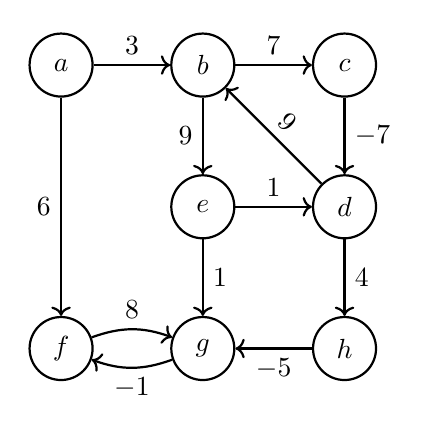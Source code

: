 \begin{tikzpicture}[style=thick,scale=0.9]
\tikzstyle{vertex}=[draw, circle, fill=white, inner sep=0pt, minimum size=8mm]

\node[vertex] (A) at (-2, 2) {$a$};
\node[vertex] (B) at ( 0, 2) {$b$};
\node[vertex] (C) at ( 2, 2) {$c$};
\node[vertex] (D) at ( 2, 0) {$d$};
\node[vertex] (E) at ( 0, 0) {$e$};
\node[vertex] (F) at (-2,-2) {$f$};
\node[vertex] (G) at ( 0,-2) {$g$};
\node[vertex] (H) at ( 2,-2) {$h$};

\draw[->] (A) -- (B)
    node [above, midway] {$3$};
\draw[->] (A) -- (F)
    node [left, midway] {$6$};
\draw[->] (B) -- (C)
    node [above, midway] {$7$};
\draw[->] (B) -- (E)
    node [left, midway] {$9$};
\draw[->] (C) -- (D)
    node [right, midway] {$-7$};
\draw[->] (D) -- (B)
    node [above, midway, sloped] {$9$};
\draw[->] (D) -- (H)
    node [right, midway] {$4$};
\draw[->] (E) -- (D)
    node [above, midway] {$1$};
\draw[->] (E) -- (G)
    node [right, midway] {$1$};
\draw[->] (F) to[bend left=20] node [above, midway] {$8$} (G);
\draw[->] (G) to[bend left=20] node [below, midway] {$-1$} (F);
\draw[->] (H) -- (G)
    node [below, midway] {$-5$};
\end{tikzpicture}
